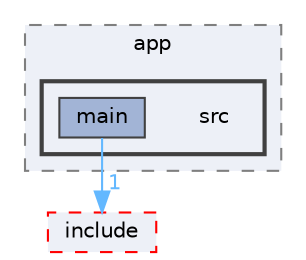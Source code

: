 digraph "flatbuffers/android/app/src"
{
 // LATEX_PDF_SIZE
  bgcolor="transparent";
  edge [fontname=Helvetica,fontsize=10,labelfontname=Helvetica,labelfontsize=10];
  node [fontname=Helvetica,fontsize=10,shape=box,height=0.2,width=0.4];
  compound=true
  subgraph clusterdir_3daf9737a273b8dc4524548d4f1902eb {
    graph [ bgcolor="#edf0f7", pencolor="grey50", label="app", fontname=Helvetica,fontsize=10 style="filled,dashed", URL="dir_3daf9737a273b8dc4524548d4f1902eb.html",tooltip=""]
  subgraph clusterdir_d94d6f11acd96f5b44c7401f16f68c5e {
    graph [ bgcolor="#edf0f7", pencolor="grey25", label="", fontname=Helvetica,fontsize=10 style="filled,bold", URL="dir_d94d6f11acd96f5b44c7401f16f68c5e.html",tooltip=""]
    dir_d94d6f11acd96f5b44c7401f16f68c5e [shape=plaintext, label="src"];
  dir_05c95da1e83108dc9d39d0ecec5246b6 [label="main", fillcolor="#a2b4d6", color="grey25", style="filled", URL="dir_05c95da1e83108dc9d39d0ecec5246b6.html",tooltip=""];
  }
  }
  dir_1070400e4fc31576c7133789377210a4 [label="include", fillcolor="#edf0f7", color="red", style="filled,dashed", URL="dir_1070400e4fc31576c7133789377210a4.html",tooltip=""];
  dir_05c95da1e83108dc9d39d0ecec5246b6->dir_1070400e4fc31576c7133789377210a4 [headlabel="1", labeldistance=1.5 headhref="dir_000136_000117.html" href="dir_000136_000117.html" color="steelblue1" fontcolor="steelblue1"];
}
